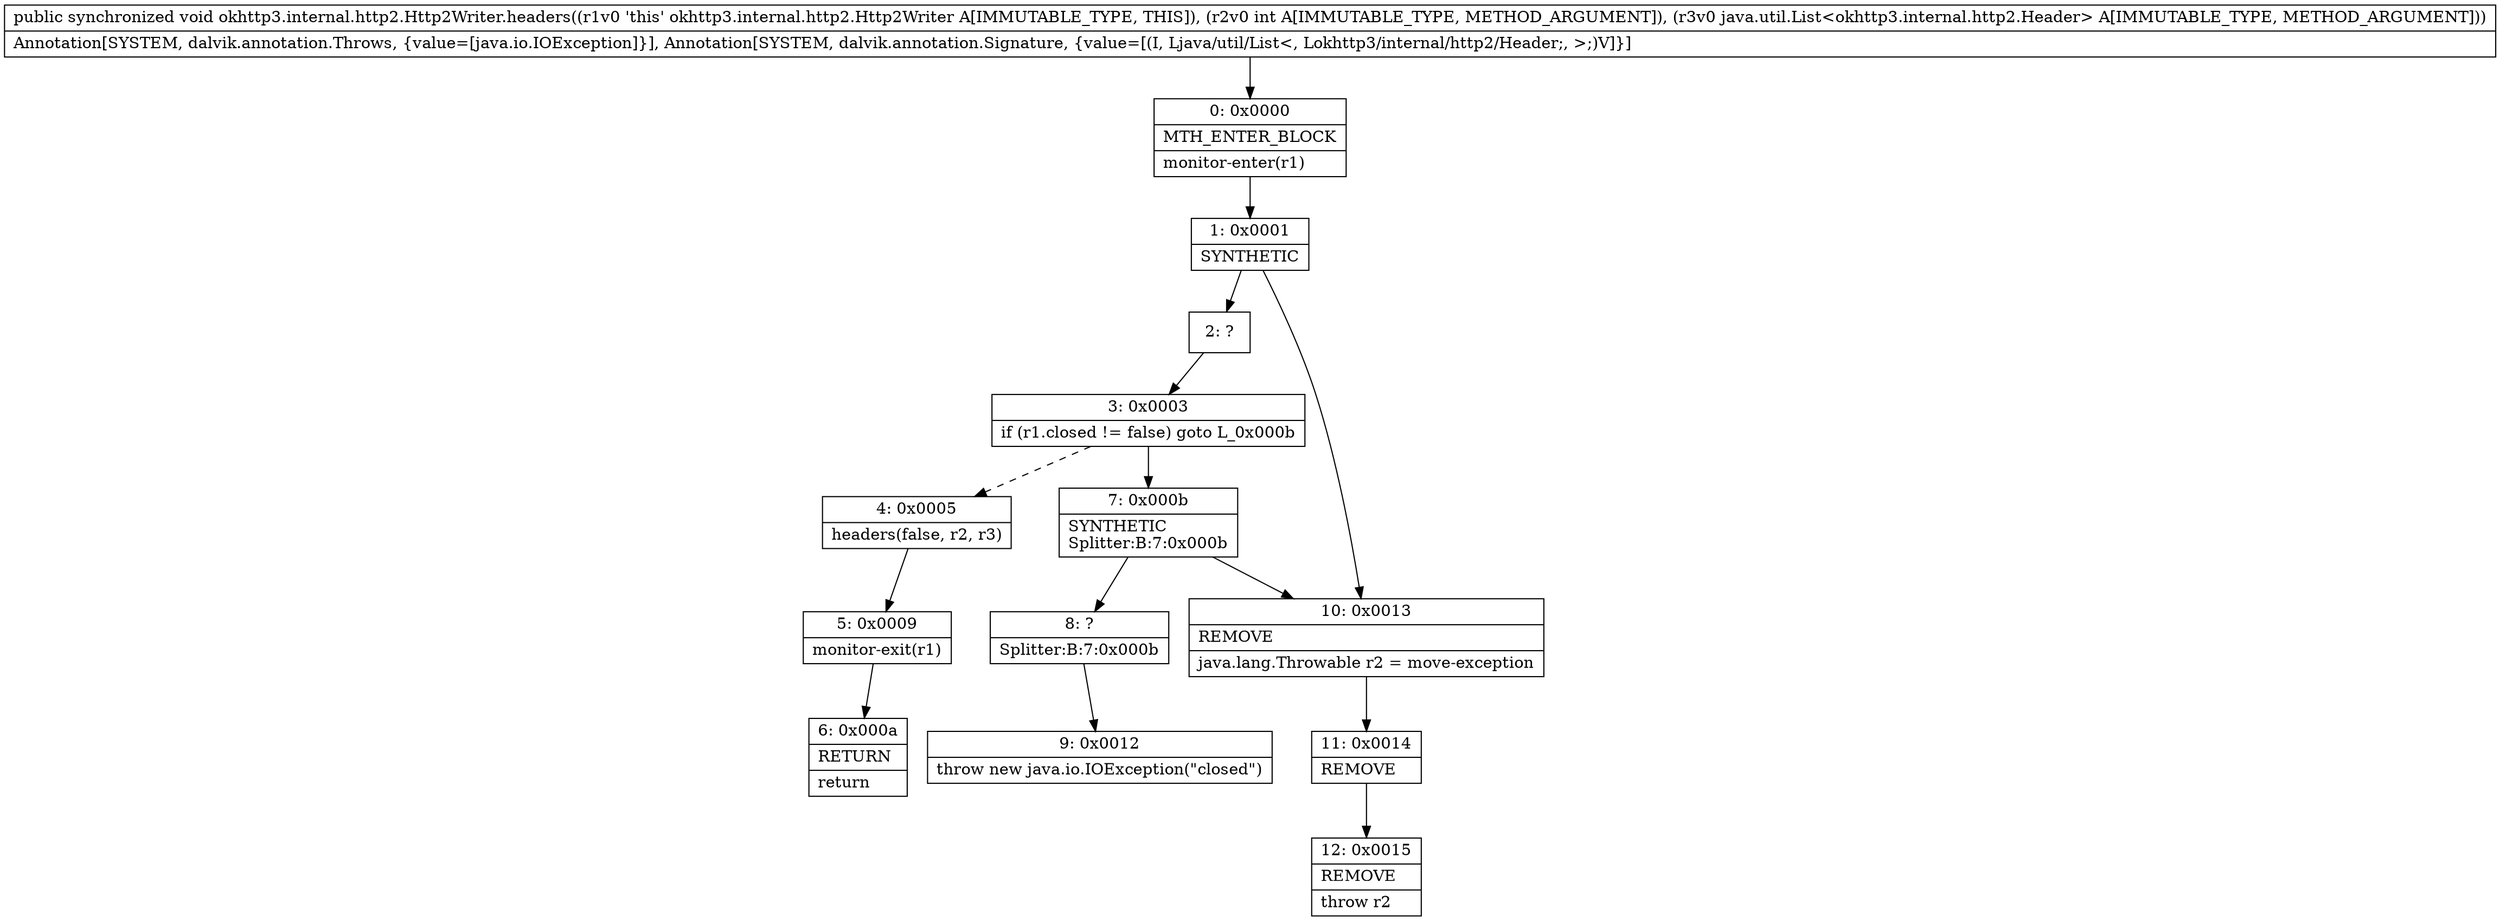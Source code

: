 digraph "CFG forokhttp3.internal.http2.Http2Writer.headers(ILjava\/util\/List;)V" {
Node_0 [shape=record,label="{0\:\ 0x0000|MTH_ENTER_BLOCK\l|monitor\-enter(r1)\l}"];
Node_1 [shape=record,label="{1\:\ 0x0001|SYNTHETIC\l}"];
Node_2 [shape=record,label="{2\:\ ?}"];
Node_3 [shape=record,label="{3\:\ 0x0003|if (r1.closed != false) goto L_0x000b\l}"];
Node_4 [shape=record,label="{4\:\ 0x0005|headers(false, r2, r3)\l}"];
Node_5 [shape=record,label="{5\:\ 0x0009|monitor\-exit(r1)\l}"];
Node_6 [shape=record,label="{6\:\ 0x000a|RETURN\l|return\l}"];
Node_7 [shape=record,label="{7\:\ 0x000b|SYNTHETIC\lSplitter:B:7:0x000b\l}"];
Node_8 [shape=record,label="{8\:\ ?|Splitter:B:7:0x000b\l}"];
Node_9 [shape=record,label="{9\:\ 0x0012|throw new java.io.IOException(\"closed\")\l}"];
Node_10 [shape=record,label="{10\:\ 0x0013|REMOVE\l|java.lang.Throwable r2 = move\-exception\l}"];
Node_11 [shape=record,label="{11\:\ 0x0014|REMOVE\l}"];
Node_12 [shape=record,label="{12\:\ 0x0015|REMOVE\l|throw r2\l}"];
MethodNode[shape=record,label="{public synchronized void okhttp3.internal.http2.Http2Writer.headers((r1v0 'this' okhttp3.internal.http2.Http2Writer A[IMMUTABLE_TYPE, THIS]), (r2v0 int A[IMMUTABLE_TYPE, METHOD_ARGUMENT]), (r3v0 java.util.List\<okhttp3.internal.http2.Header\> A[IMMUTABLE_TYPE, METHOD_ARGUMENT]))  | Annotation[SYSTEM, dalvik.annotation.Throws, \{value=[java.io.IOException]\}], Annotation[SYSTEM, dalvik.annotation.Signature, \{value=[(I, Ljava\/util\/List\<, Lokhttp3\/internal\/http2\/Header;, \>;)V]\}]\l}"];
MethodNode -> Node_0;
Node_0 -> Node_1;
Node_1 -> Node_2;
Node_1 -> Node_10;
Node_2 -> Node_3;
Node_3 -> Node_4[style=dashed];
Node_3 -> Node_7;
Node_4 -> Node_5;
Node_5 -> Node_6;
Node_7 -> Node_8;
Node_7 -> Node_10;
Node_8 -> Node_9;
Node_10 -> Node_11;
Node_11 -> Node_12;
}

